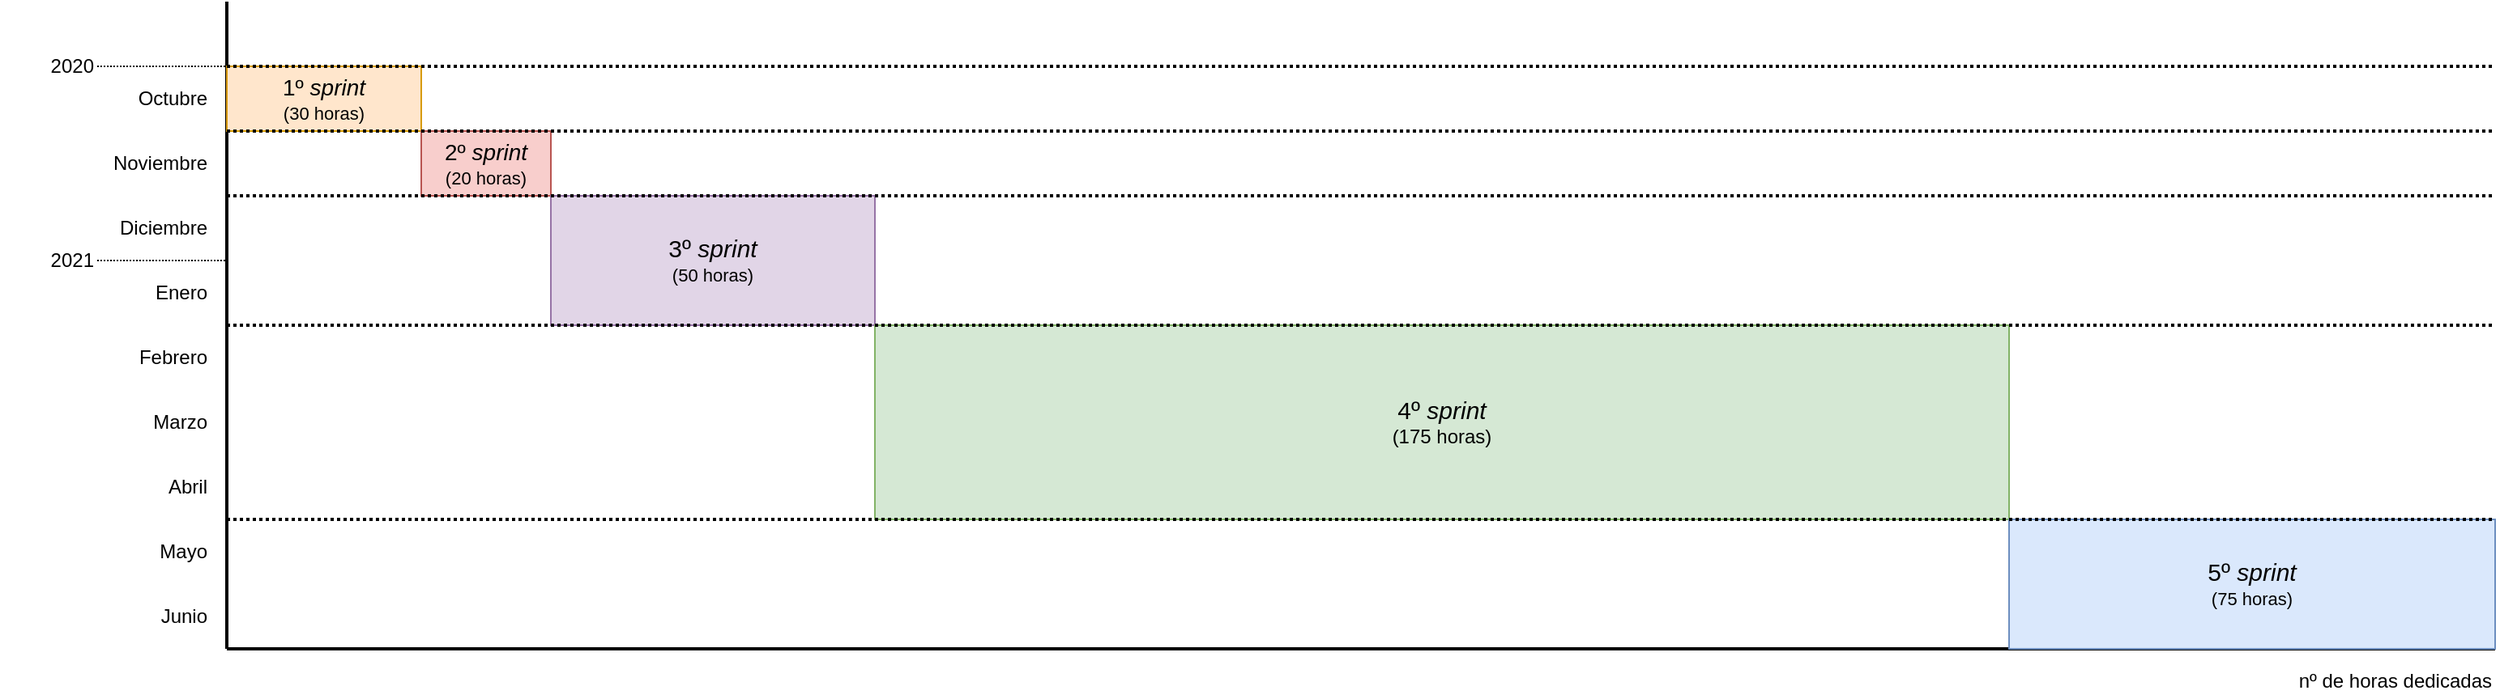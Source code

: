 <mxfile version="14.9.2" type="device"><diagram id="wc2t0vm5O_AGIx01VY63" name="Page-1"><mxGraphModel dx="2187" dy="777" grid="1" gridSize="10" guides="1" tooltips="1" connect="1" arrows="1" fold="1" page="1" pageScale="1" pageWidth="827" pageHeight="1169" math="0" shadow="0"><root><mxCell id="0"/><mxCell id="1" parent="0"/><mxCell id="Ql44MGvI-3XL9neRXrg7-1" value="" style="endArrow=none;html=1;fontSize=17;strokeWidth=2;" parent="1" edge="1"><mxGeometry width="50" height="50" relative="1" as="geometry"><mxPoint x="80" y="480" as="sourcePoint"/><mxPoint x="80" y="80" as="targetPoint"/></mxGeometry></mxCell><mxCell id="Ql44MGvI-3XL9neRXrg7-2" value="" style="endArrow=none;html=1;fontSize=17;strokeWidth=2;" parent="1" edge="1"><mxGeometry width="50" height="50" relative="1" as="geometry"><mxPoint x="80" y="480" as="sourcePoint"/><mxPoint x="1480" y="480" as="targetPoint"/></mxGeometry></mxCell><mxCell id="Ql44MGvI-3XL9neRXrg7-8" value="Octubre" style="text;html=1;strokeColor=none;fillColor=none;align=right;verticalAlign=middle;whiteSpace=wrap;rounded=0;imageAlign=right;sketch=0;" parent="1" vertex="1"><mxGeometry x="20" y="130" width="50" height="20" as="geometry"/></mxCell><mxCell id="Ql44MGvI-3XL9neRXrg7-9" value="Noviembre" style="text;html=1;strokeColor=none;fillColor=none;align=right;verticalAlign=middle;whiteSpace=wrap;rounded=0;imageAlign=right;sketch=0;" parent="1" vertex="1"><mxGeometry x="10" y="170" width="60" height="20" as="geometry"/></mxCell><mxCell id="Ql44MGvI-3XL9neRXrg7-10" value="Diciembre" style="text;html=1;strokeColor=none;fillColor=none;align=right;verticalAlign=middle;whiteSpace=wrap;rounded=0;imageAlign=right;sketch=0;" parent="1" vertex="1"><mxGeometry x="10" y="210" width="60" height="20" as="geometry"/></mxCell><mxCell id="Ql44MGvI-3XL9neRXrg7-11" value="Enero" style="text;html=1;strokeColor=none;fillColor=none;align=right;verticalAlign=middle;whiteSpace=wrap;rounded=0;imageAlign=right;sketch=0;" parent="1" vertex="1"><mxGeometry x="10" y="250" width="60" height="20" as="geometry"/></mxCell><mxCell id="Ql44MGvI-3XL9neRXrg7-12" value="Febrero" style="text;html=1;strokeColor=none;fillColor=none;align=right;verticalAlign=middle;whiteSpace=wrap;rounded=0;imageAlign=right;sketch=0;" parent="1" vertex="1"><mxGeometry x="10" y="290" width="60" height="20" as="geometry"/></mxCell><mxCell id="Ql44MGvI-3XL9neRXrg7-13" value="Marzo" style="text;html=1;strokeColor=none;fillColor=none;align=right;verticalAlign=middle;whiteSpace=wrap;rounded=0;imageAlign=right;sketch=0;" parent="1" vertex="1"><mxGeometry x="10" y="330" width="60" height="20" as="geometry"/></mxCell><mxCell id="Ql44MGvI-3XL9neRXrg7-14" value="Abril&lt;span style=&quot;color: rgba(0 , 0 , 0 , 0) ; font-family: monospace ; font-size: 0px&quot;&gt;%3CmxGraphModel%3E%3Croot%3E%3CmxCell%20id%3D%220%22%2F%3E%3CmxCell%20id%3D%221%22%20parent%3D%220%22%2F%3E%3CmxCell%20id%3D%222%22%20value%3D%22noviembre%22%20style%3D%22text%3Bhtml%3D1%3BstrokeColor%3Dnone%3BfillColor%3Dnone%3Balign%3Dcenter%3BverticalAlign%3Dmiddle%3BwhiteSpace%3Dwrap%3Brounded%3D0%3B%22%20vertex%3D%221%22%20parent%3D%221%22%3E%3CmxGeometry%20x%3D%2210%22%20y%3D%22410%22%20width%3D%2260%22%20height%3D%2220%22%20as%3D%22geometry%22%2F%3E%3C%2FmxCell%3E%3C%2Froot%3E%3C%2FmxGraphModel%3E&lt;/span&gt;" style="text;html=1;strokeColor=none;fillColor=none;align=right;verticalAlign=middle;whiteSpace=wrap;rounded=0;imageAlign=right;sketch=0;" parent="1" vertex="1"><mxGeometry x="10" y="370" width="60" height="20" as="geometry"/></mxCell><mxCell id="Ql44MGvI-3XL9neRXrg7-15" value="Mayo" style="text;html=1;strokeColor=none;fillColor=none;align=right;verticalAlign=middle;whiteSpace=wrap;rounded=0;imageAlign=right;sketch=0;" parent="1" vertex="1"><mxGeometry x="10" y="410" width="60" height="20" as="geometry"/></mxCell><mxCell id="Ql44MGvI-3XL9neRXrg7-16" value="Junio" style="text;html=1;strokeColor=none;fillColor=none;align=right;verticalAlign=middle;whiteSpace=wrap;rounded=0;imageAlign=right;sketch=0;" parent="1" vertex="1"><mxGeometry x="10" y="450" width="60" height="20" as="geometry"/></mxCell><mxCell id="Ql44MGvI-3XL9neRXrg7-18" value="nº de horas dedicadas" style="text;html=1;strokeColor=none;fillColor=none;align=right;verticalAlign=middle;whiteSpace=wrap;rounded=0;imageAlign=right;sketch=0;" parent="1" vertex="1"><mxGeometry x="1320" y="490" width="160" height="20" as="geometry"/></mxCell><mxCell id="Ql44MGvI-3XL9neRXrg7-19" value="&lt;font style=&quot;font-size: 14px&quot;&gt;1º &lt;i&gt;sprint&lt;/i&gt;&lt;/font&gt;&lt;br&gt;&lt;font style=&quot;font-size: 11px&quot;&gt;(30 horas)&lt;/font&gt;" style="rounded=0;whiteSpace=wrap;html=1;sketch=0;align=center;fillColor=#ffe6cc;strokeColor=#d79b00;" parent="1" vertex="1"><mxGeometry x="80" y="120" width="120" height="40" as="geometry"/></mxCell><mxCell id="Ql44MGvI-3XL9neRXrg7-20" value="&lt;font style=&quot;font-size: 14px&quot;&gt;2º &lt;i&gt;sprint&lt;/i&gt;&lt;/font&gt;&lt;br&gt;&lt;font style=&quot;font-size: 11px&quot;&gt;(20 horas)&lt;/font&gt;" style="rounded=0;whiteSpace=wrap;html=1;sketch=0;align=center;fillColor=#f8cecc;strokeColor=#b85450;" parent="1" vertex="1"><mxGeometry x="200" y="160" width="80" height="40" as="geometry"/></mxCell><mxCell id="Ql44MGvI-3XL9neRXrg7-21" value="&lt;font style=&quot;font-size: 15px&quot;&gt;3º &lt;i&gt;sprint&lt;/i&gt;&lt;/font&gt;&lt;br&gt;&lt;font style=&quot;font-size: 11px&quot;&gt;(50 horas)&lt;/font&gt;" style="rounded=0;whiteSpace=wrap;html=1;sketch=0;align=center;fillColor=#e1d5e7;strokeColor=#9673a6;" parent="1" vertex="1"><mxGeometry x="280" y="200" width="200" height="80" as="geometry"/></mxCell><mxCell id="Ql44MGvI-3XL9neRXrg7-22" value="&lt;font&gt;&lt;span style=&quot;font-size: 15px&quot;&gt;4º &lt;/span&gt;&lt;i style=&quot;font-size: 15px&quot;&gt;sprint&lt;/i&gt;&lt;br&gt;&lt;font style=&quot;font-size: 12px&quot;&gt;(175 horas)&lt;/font&gt;&lt;/font&gt;" style="rounded=0;whiteSpace=wrap;html=1;sketch=0;align=center;fillColor=#d5e8d4;strokeColor=#82b366;" parent="1" vertex="1"><mxGeometry x="480" y="280" width="700" height="120" as="geometry"/></mxCell><mxCell id="Ql44MGvI-3XL9neRXrg7-23" value="&lt;font style=&quot;font-size: 15px&quot;&gt;5º &lt;i&gt;sprint&lt;/i&gt;&lt;/font&gt;&lt;br&gt;&lt;font style=&quot;font-size: 11px&quot;&gt;(75 horas)&lt;/font&gt;" style="rounded=0;whiteSpace=wrap;html=1;sketch=0;align=center;fillColor=#dae8fc;strokeColor=#6c8ebf;" parent="1" vertex="1"><mxGeometry x="1180" y="400" width="300" height="80" as="geometry"/></mxCell><mxCell id="Ql44MGvI-3XL9neRXrg7-24" value="" style="endArrow=none;dashed=1;html=1;fontSize=17;strokeWidth=1;dashPattern=1 1;" parent="1" edge="1"><mxGeometry width="50" height="50" relative="1" as="geometry"><mxPoint y="240" as="sourcePoint"/><mxPoint x="80" y="240" as="targetPoint"/></mxGeometry></mxCell><mxCell id="Ql44MGvI-3XL9neRXrg7-26" value="2021" style="text;html=1;strokeColor=none;fillColor=none;align=right;verticalAlign=middle;whiteSpace=wrap;rounded=0;imageAlign=right;sketch=0;" parent="1" vertex="1"><mxGeometry x="-60" y="230" width="60" height="20" as="geometry"/></mxCell><mxCell id="Ql44MGvI-3XL9neRXrg7-28" value="" style="endArrow=none;dashed=1;html=1;fontSize=17;strokeWidth=1;dashPattern=1 1;" parent="1" edge="1"><mxGeometry width="50" height="50" relative="1" as="geometry"><mxPoint y="120" as="sourcePoint"/><mxPoint x="80" y="120" as="targetPoint"/></mxGeometry></mxCell><mxCell id="Ql44MGvI-3XL9neRXrg7-29" value="2020" style="text;html=1;strokeColor=none;fillColor=none;align=right;verticalAlign=middle;whiteSpace=wrap;rounded=0;imageAlign=right;sketch=0;" parent="1" vertex="1"><mxGeometry x="-60" y="110" width="60" height="20" as="geometry"/></mxCell><mxCell id="Ql44MGvI-3XL9neRXrg7-30" value="" style="endArrow=none;dashed=1;html=1;dashPattern=1 1;fontSize=17;strokeWidth=2;" parent="1" edge="1"><mxGeometry width="50" height="50" relative="1" as="geometry"><mxPoint x="80" y="200" as="sourcePoint"/><mxPoint x="1480" y="200" as="targetPoint"/></mxGeometry></mxCell><mxCell id="Ql44MGvI-3XL9neRXrg7-31" value="" style="endArrow=none;dashed=1;html=1;dashPattern=1 1;fontSize=17;strokeWidth=2;exitX=0;exitY=0;exitDx=0;exitDy=0;" parent="1" edge="1"><mxGeometry width="50" height="50" relative="1" as="geometry"><mxPoint x="80" y="400" as="sourcePoint"/><mxPoint x="1480" y="400" as="targetPoint"/></mxGeometry></mxCell><mxCell id="Ql44MGvI-3XL9neRXrg7-32" value="" style="endArrow=none;dashed=1;html=1;dashPattern=1 1;fontSize=17;strokeWidth=2;exitX=0;exitY=0;exitDx=0;exitDy=0;" parent="1" edge="1"><mxGeometry width="50" height="50" relative="1" as="geometry"><mxPoint x="80" y="280" as="sourcePoint"/><mxPoint x="1480" y="280" as="targetPoint"/></mxGeometry></mxCell><mxCell id="Ql44MGvI-3XL9neRXrg7-33" value="" style="endArrow=none;dashed=1;html=1;dashPattern=1 1;fontSize=17;strokeWidth=2;exitX=0;exitY=0;exitDx=0;exitDy=0;" parent="1" edge="1"><mxGeometry width="50" height="50" relative="1" as="geometry"><mxPoint x="80" y="160.0" as="sourcePoint"/><mxPoint x="1480" y="160.0" as="targetPoint"/></mxGeometry></mxCell><mxCell id="Ql44MGvI-3XL9neRXrg7-35" value="" style="endArrow=none;dashed=1;html=1;dashPattern=1 1;fontSize=17;strokeWidth=2;exitX=0;exitY=0;exitDx=0;exitDy=0;" parent="1" edge="1"><mxGeometry width="50" height="50" relative="1" as="geometry"><mxPoint x="80" y="120" as="sourcePoint"/><mxPoint x="1480" y="120" as="targetPoint"/></mxGeometry></mxCell></root></mxGraphModel></diagram></mxfile>